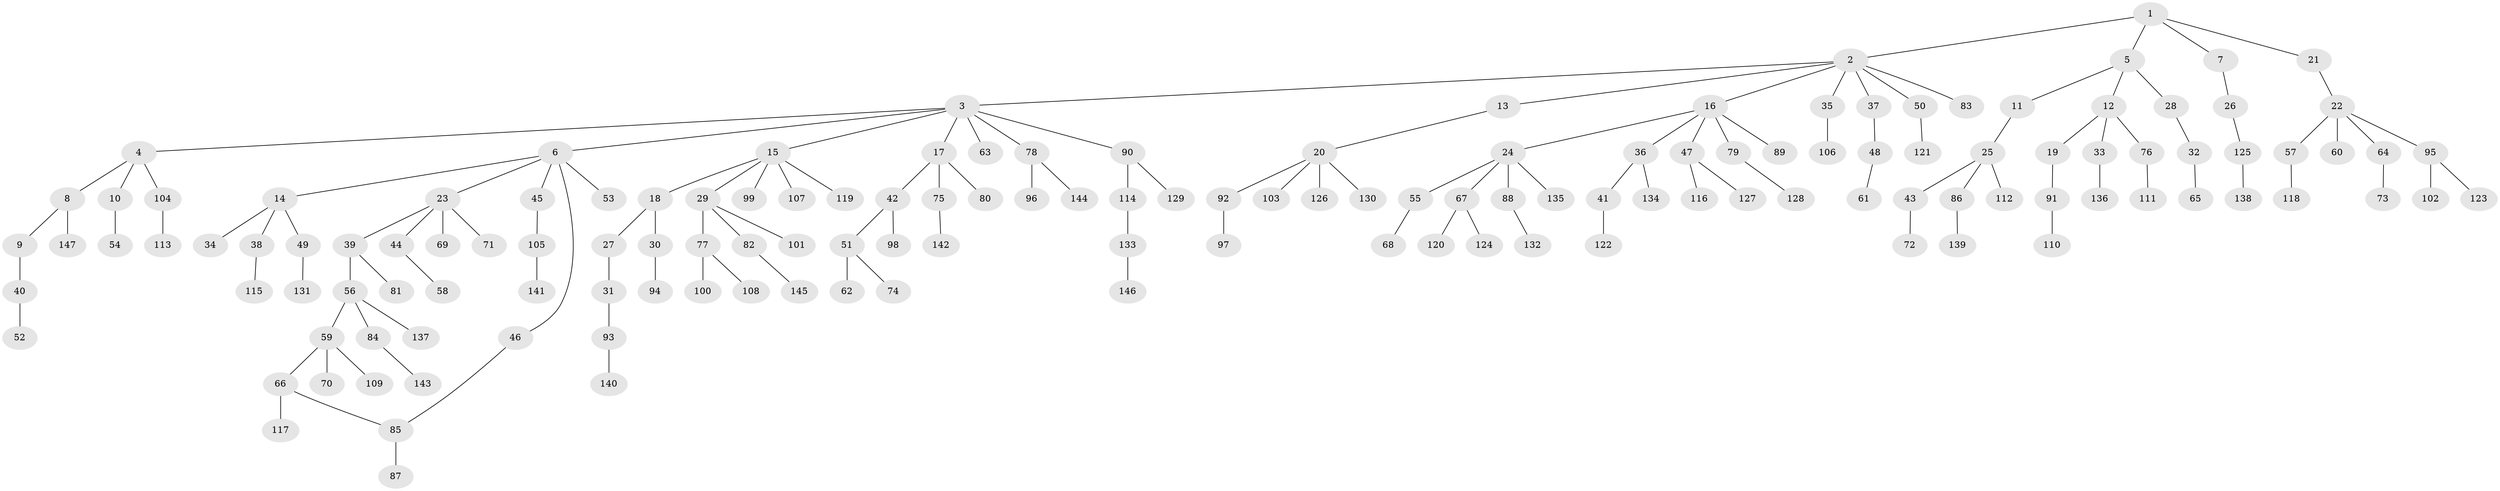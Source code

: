 // coarse degree distribution, {4: 0.058823529411764705, 8: 0.0196078431372549, 9: 0.00980392156862745, 6: 0.00980392156862745, 2: 0.22549019607843138, 3: 0.0392156862745098, 7: 0.00980392156862745, 5: 0.049019607843137254, 1: 0.5784313725490197}
// Generated by graph-tools (version 1.1) at 2025/23/03/03/25 07:23:30]
// undirected, 147 vertices, 147 edges
graph export_dot {
graph [start="1"]
  node [color=gray90,style=filled];
  1;
  2;
  3;
  4;
  5;
  6;
  7;
  8;
  9;
  10;
  11;
  12;
  13;
  14;
  15;
  16;
  17;
  18;
  19;
  20;
  21;
  22;
  23;
  24;
  25;
  26;
  27;
  28;
  29;
  30;
  31;
  32;
  33;
  34;
  35;
  36;
  37;
  38;
  39;
  40;
  41;
  42;
  43;
  44;
  45;
  46;
  47;
  48;
  49;
  50;
  51;
  52;
  53;
  54;
  55;
  56;
  57;
  58;
  59;
  60;
  61;
  62;
  63;
  64;
  65;
  66;
  67;
  68;
  69;
  70;
  71;
  72;
  73;
  74;
  75;
  76;
  77;
  78;
  79;
  80;
  81;
  82;
  83;
  84;
  85;
  86;
  87;
  88;
  89;
  90;
  91;
  92;
  93;
  94;
  95;
  96;
  97;
  98;
  99;
  100;
  101;
  102;
  103;
  104;
  105;
  106;
  107;
  108;
  109;
  110;
  111;
  112;
  113;
  114;
  115;
  116;
  117;
  118;
  119;
  120;
  121;
  122;
  123;
  124;
  125;
  126;
  127;
  128;
  129;
  130;
  131;
  132;
  133;
  134;
  135;
  136;
  137;
  138;
  139;
  140;
  141;
  142;
  143;
  144;
  145;
  146;
  147;
  1 -- 2;
  1 -- 5;
  1 -- 7;
  1 -- 21;
  2 -- 3;
  2 -- 13;
  2 -- 16;
  2 -- 35;
  2 -- 37;
  2 -- 50;
  2 -- 83;
  3 -- 4;
  3 -- 6;
  3 -- 15;
  3 -- 17;
  3 -- 63;
  3 -- 78;
  3 -- 90;
  4 -- 8;
  4 -- 10;
  4 -- 104;
  5 -- 11;
  5 -- 12;
  5 -- 28;
  6 -- 14;
  6 -- 23;
  6 -- 45;
  6 -- 46;
  6 -- 53;
  7 -- 26;
  8 -- 9;
  8 -- 147;
  9 -- 40;
  10 -- 54;
  11 -- 25;
  12 -- 19;
  12 -- 33;
  12 -- 76;
  13 -- 20;
  14 -- 34;
  14 -- 38;
  14 -- 49;
  15 -- 18;
  15 -- 29;
  15 -- 99;
  15 -- 107;
  15 -- 119;
  16 -- 24;
  16 -- 36;
  16 -- 47;
  16 -- 79;
  16 -- 89;
  17 -- 42;
  17 -- 75;
  17 -- 80;
  18 -- 27;
  18 -- 30;
  19 -- 91;
  20 -- 92;
  20 -- 103;
  20 -- 126;
  20 -- 130;
  21 -- 22;
  22 -- 57;
  22 -- 60;
  22 -- 64;
  22 -- 95;
  23 -- 39;
  23 -- 44;
  23 -- 69;
  23 -- 71;
  24 -- 55;
  24 -- 67;
  24 -- 88;
  24 -- 135;
  25 -- 43;
  25 -- 86;
  25 -- 112;
  26 -- 125;
  27 -- 31;
  28 -- 32;
  29 -- 77;
  29 -- 82;
  29 -- 101;
  30 -- 94;
  31 -- 93;
  32 -- 65;
  33 -- 136;
  35 -- 106;
  36 -- 41;
  36 -- 134;
  37 -- 48;
  38 -- 115;
  39 -- 56;
  39 -- 81;
  40 -- 52;
  41 -- 122;
  42 -- 51;
  42 -- 98;
  43 -- 72;
  44 -- 58;
  45 -- 105;
  46 -- 85;
  47 -- 116;
  47 -- 127;
  48 -- 61;
  49 -- 131;
  50 -- 121;
  51 -- 62;
  51 -- 74;
  55 -- 68;
  56 -- 59;
  56 -- 84;
  56 -- 137;
  57 -- 118;
  59 -- 66;
  59 -- 70;
  59 -- 109;
  64 -- 73;
  66 -- 85;
  66 -- 117;
  67 -- 120;
  67 -- 124;
  75 -- 142;
  76 -- 111;
  77 -- 100;
  77 -- 108;
  78 -- 96;
  78 -- 144;
  79 -- 128;
  82 -- 145;
  84 -- 143;
  85 -- 87;
  86 -- 139;
  88 -- 132;
  90 -- 114;
  90 -- 129;
  91 -- 110;
  92 -- 97;
  93 -- 140;
  95 -- 102;
  95 -- 123;
  104 -- 113;
  105 -- 141;
  114 -- 133;
  125 -- 138;
  133 -- 146;
}
